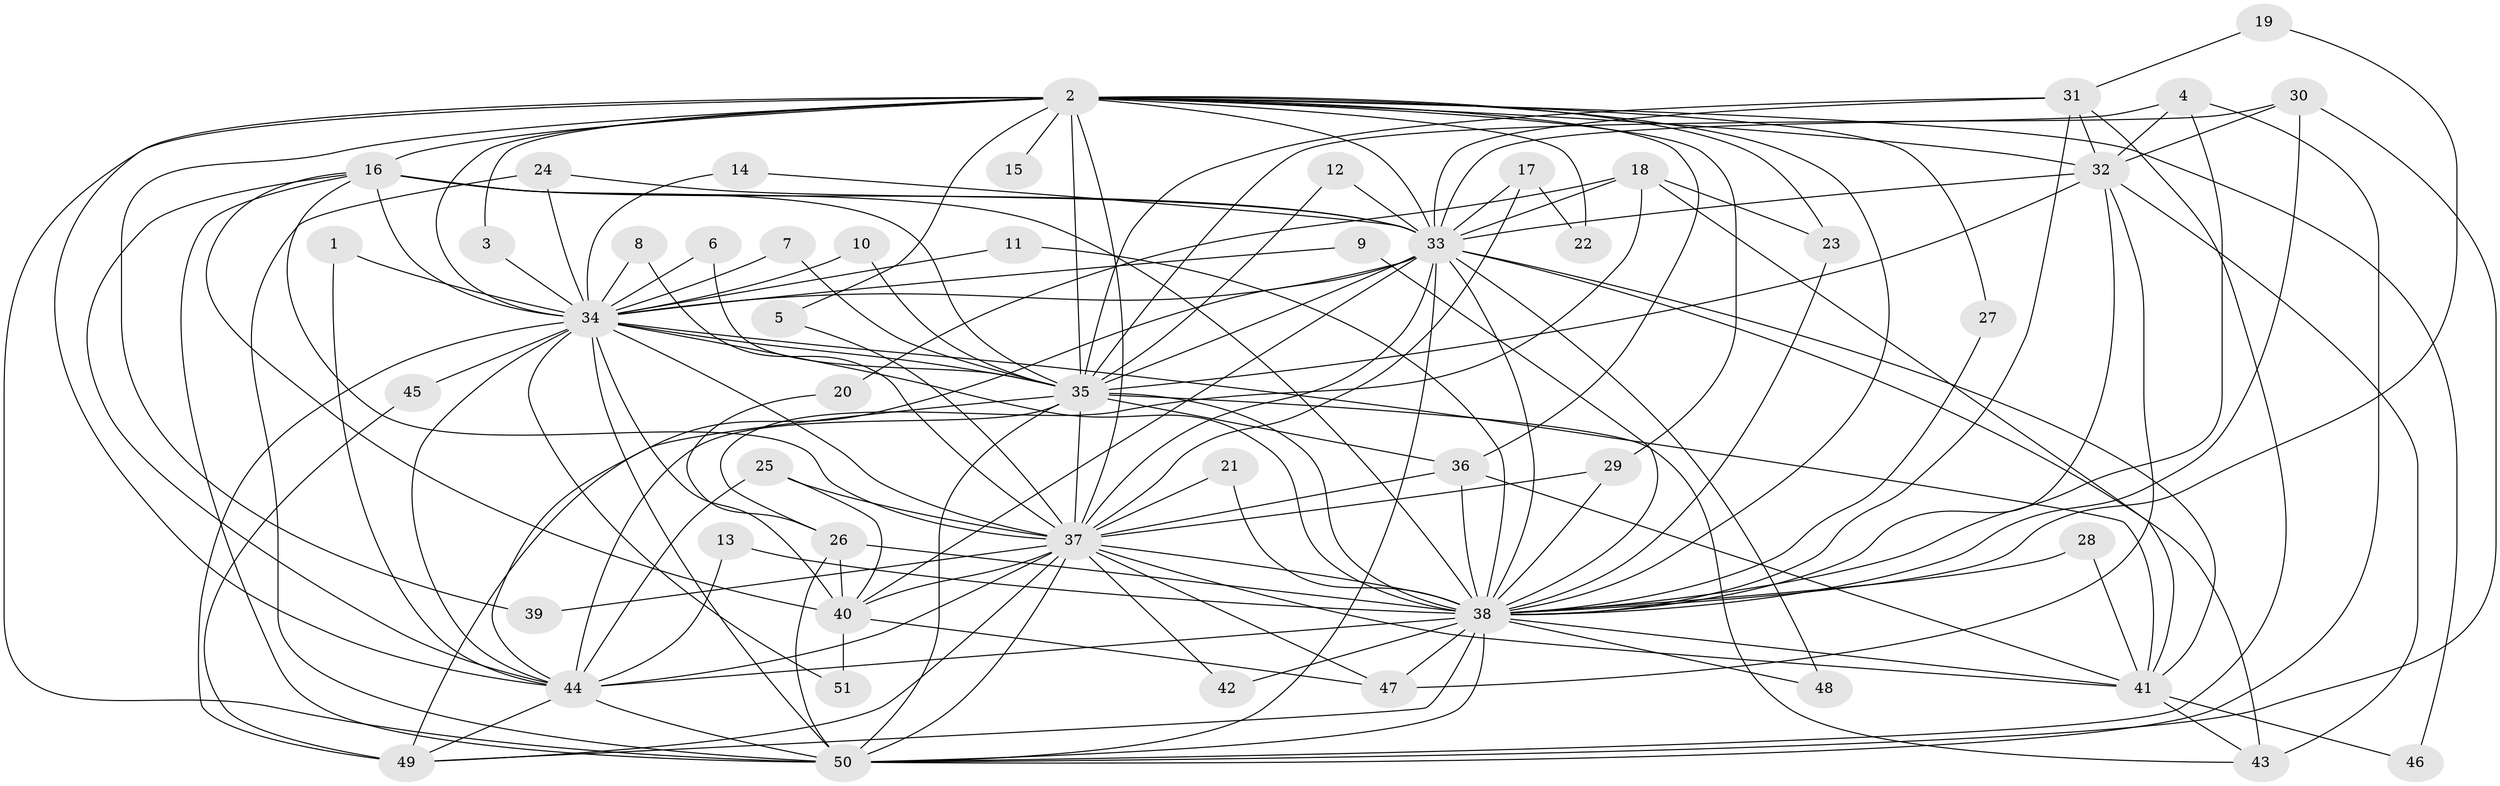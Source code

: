// original degree distribution, {16: 0.019801980198019802, 17: 0.009900990099009901, 25: 0.009900990099009901, 11: 0.009900990099009901, 23: 0.009900990099009901, 18: 0.009900990099009901, 31: 0.009900990099009901, 22: 0.009900990099009901, 27: 0.009900990099009901, 4: 0.0891089108910891, 7: 0.009900990099009901, 2: 0.5445544554455446, 3: 0.19801980198019803, 5: 0.0297029702970297, 8: 0.009900990099009901, 6: 0.019801980198019802}
// Generated by graph-tools (version 1.1) at 2025/25/03/09/25 03:25:42]
// undirected, 51 vertices, 148 edges
graph export_dot {
graph [start="1"]
  node [color=gray90,style=filled];
  1;
  2;
  3;
  4;
  5;
  6;
  7;
  8;
  9;
  10;
  11;
  12;
  13;
  14;
  15;
  16;
  17;
  18;
  19;
  20;
  21;
  22;
  23;
  24;
  25;
  26;
  27;
  28;
  29;
  30;
  31;
  32;
  33;
  34;
  35;
  36;
  37;
  38;
  39;
  40;
  41;
  42;
  43;
  44;
  45;
  46;
  47;
  48;
  49;
  50;
  51;
  1 -- 34 [weight=1.0];
  1 -- 44 [weight=1.0];
  2 -- 3 [weight=1.0];
  2 -- 5 [weight=1.0];
  2 -- 15 [weight=2.0];
  2 -- 16 [weight=2.0];
  2 -- 22 [weight=1.0];
  2 -- 23 [weight=1.0];
  2 -- 27 [weight=1.0];
  2 -- 29 [weight=1.0];
  2 -- 32 [weight=1.0];
  2 -- 33 [weight=2.0];
  2 -- 34 [weight=2.0];
  2 -- 35 [weight=3.0];
  2 -- 36 [weight=1.0];
  2 -- 37 [weight=3.0];
  2 -- 38 [weight=2.0];
  2 -- 39 [weight=1.0];
  2 -- 44 [weight=2.0];
  2 -- 46 [weight=1.0];
  2 -- 50 [weight=3.0];
  3 -- 34 [weight=1.0];
  4 -- 32 [weight=1.0];
  4 -- 33 [weight=1.0];
  4 -- 38 [weight=1.0];
  4 -- 50 [weight=1.0];
  5 -- 37 [weight=1.0];
  6 -- 34 [weight=1.0];
  6 -- 35 [weight=1.0];
  7 -- 34 [weight=1.0];
  7 -- 35 [weight=1.0];
  8 -- 34 [weight=1.0];
  8 -- 37 [weight=2.0];
  9 -- 34 [weight=1.0];
  9 -- 38 [weight=1.0];
  10 -- 34 [weight=1.0];
  10 -- 35 [weight=1.0];
  11 -- 34 [weight=1.0];
  11 -- 38 [weight=1.0];
  12 -- 33 [weight=1.0];
  12 -- 35 [weight=1.0];
  13 -- 38 [weight=1.0];
  13 -- 44 [weight=1.0];
  14 -- 33 [weight=1.0];
  14 -- 34 [weight=1.0];
  16 -- 33 [weight=1.0];
  16 -- 34 [weight=1.0];
  16 -- 35 [weight=1.0];
  16 -- 37 [weight=1.0];
  16 -- 38 [weight=2.0];
  16 -- 40 [weight=1.0];
  16 -- 44 [weight=1.0];
  16 -- 50 [weight=1.0];
  17 -- 22 [weight=1.0];
  17 -- 33 [weight=1.0];
  17 -- 37 [weight=2.0];
  18 -- 20 [weight=1.0];
  18 -- 23 [weight=1.0];
  18 -- 26 [weight=1.0];
  18 -- 33 [weight=1.0];
  18 -- 41 [weight=1.0];
  19 -- 31 [weight=1.0];
  19 -- 38 [weight=1.0];
  20 -- 26 [weight=1.0];
  21 -- 37 [weight=1.0];
  21 -- 38 [weight=1.0];
  23 -- 38 [weight=1.0];
  24 -- 33 [weight=1.0];
  24 -- 34 [weight=1.0];
  24 -- 50 [weight=2.0];
  25 -- 37 [weight=1.0];
  25 -- 40 [weight=1.0];
  25 -- 44 [weight=1.0];
  26 -- 38 [weight=1.0];
  26 -- 40 [weight=1.0];
  26 -- 50 [weight=1.0];
  27 -- 38 [weight=1.0];
  28 -- 38 [weight=1.0];
  28 -- 41 [weight=1.0];
  29 -- 37 [weight=1.0];
  29 -- 38 [weight=1.0];
  30 -- 32 [weight=1.0];
  30 -- 35 [weight=1.0];
  30 -- 38 [weight=1.0];
  30 -- 50 [weight=1.0];
  31 -- 32 [weight=1.0];
  31 -- 33 [weight=1.0];
  31 -- 35 [weight=1.0];
  31 -- 38 [weight=1.0];
  31 -- 50 [weight=1.0];
  32 -- 33 [weight=1.0];
  32 -- 35 [weight=1.0];
  32 -- 38 [weight=1.0];
  32 -- 43 [weight=1.0];
  32 -- 47 [weight=1.0];
  33 -- 34 [weight=1.0];
  33 -- 35 [weight=1.0];
  33 -- 37 [weight=1.0];
  33 -- 38 [weight=1.0];
  33 -- 40 [weight=1.0];
  33 -- 41 [weight=1.0];
  33 -- 43 [weight=1.0];
  33 -- 44 [weight=1.0];
  33 -- 48 [weight=1.0];
  33 -- 50 [weight=1.0];
  34 -- 35 [weight=2.0];
  34 -- 37 [weight=1.0];
  34 -- 38 [weight=1.0];
  34 -- 40 [weight=1.0];
  34 -- 41 [weight=1.0];
  34 -- 44 [weight=1.0];
  34 -- 45 [weight=1.0];
  34 -- 49 [weight=1.0];
  34 -- 50 [weight=1.0];
  34 -- 51 [weight=1.0];
  35 -- 36 [weight=1.0];
  35 -- 37 [weight=2.0];
  35 -- 38 [weight=2.0];
  35 -- 43 [weight=1.0];
  35 -- 44 [weight=2.0];
  35 -- 49 [weight=1.0];
  35 -- 50 [weight=1.0];
  36 -- 37 [weight=1.0];
  36 -- 38 [weight=1.0];
  36 -- 41 [weight=1.0];
  37 -- 38 [weight=1.0];
  37 -- 39 [weight=1.0];
  37 -- 40 [weight=1.0];
  37 -- 41 [weight=1.0];
  37 -- 42 [weight=1.0];
  37 -- 44 [weight=1.0];
  37 -- 47 [weight=1.0];
  37 -- 49 [weight=1.0];
  37 -- 50 [weight=2.0];
  38 -- 41 [weight=1.0];
  38 -- 42 [weight=1.0];
  38 -- 44 [weight=3.0];
  38 -- 47 [weight=2.0];
  38 -- 48 [weight=1.0];
  38 -- 49 [weight=1.0];
  38 -- 50 [weight=2.0];
  40 -- 47 [weight=1.0];
  40 -- 51 [weight=2.0];
  41 -- 43 [weight=1.0];
  41 -- 46 [weight=1.0];
  44 -- 49 [weight=1.0];
  44 -- 50 [weight=1.0];
  45 -- 49 [weight=1.0];
}
